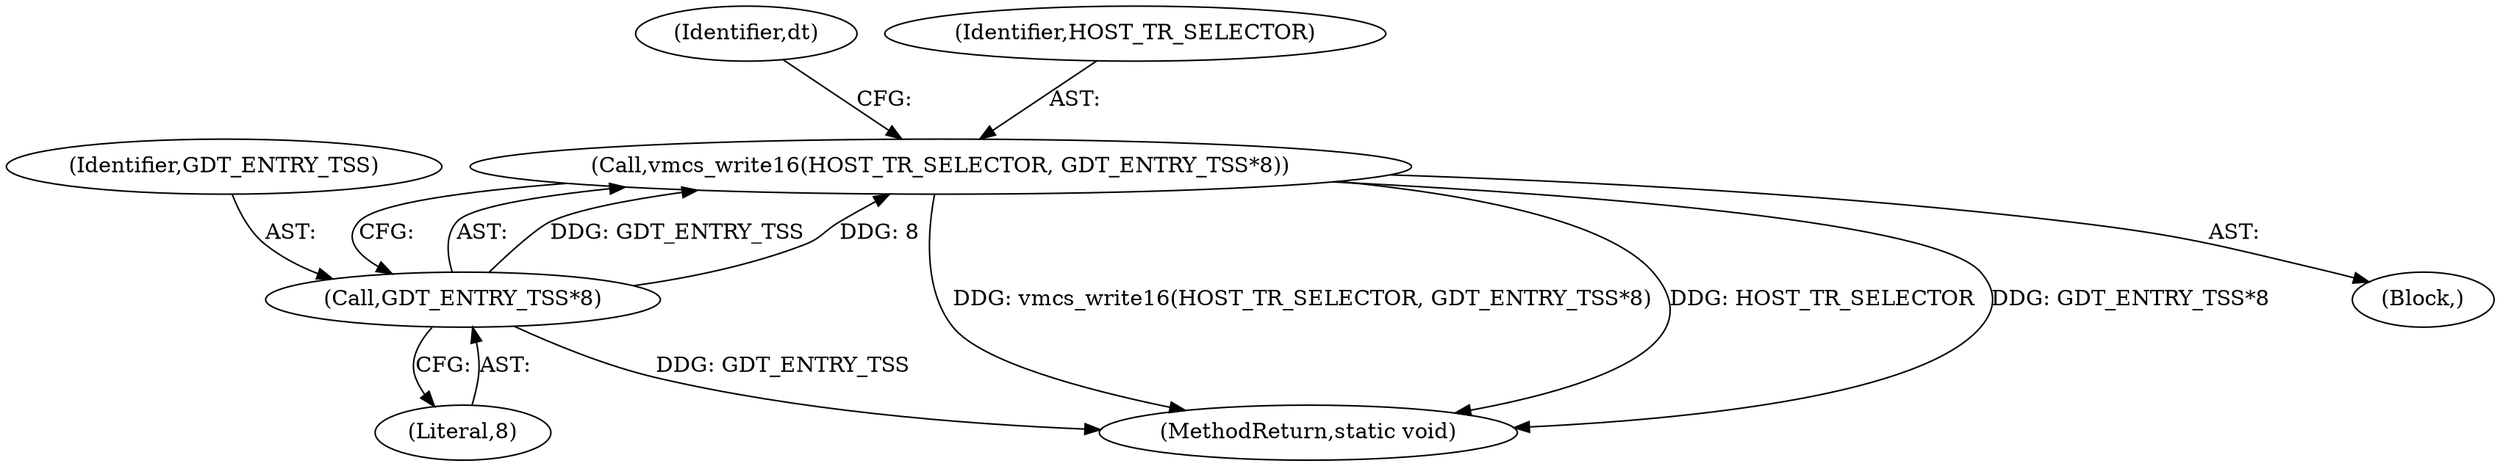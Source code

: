 digraph "0_linux_d974baa398f34393db76be45f7d4d04fbdbb4a0a@API" {
"1000154" [label="(Call,vmcs_write16(HOST_TR_SELECTOR, GDT_ENTRY_TSS*8))"];
"1000156" [label="(Call,GDT_ENTRY_TSS*8)"];
"1000156" [label="(Call,GDT_ENTRY_TSS*8)"];
"1000157" [label="(Identifier,GDT_ENTRY_TSS)"];
"1000161" [label="(Identifier,dt)"];
"1000155" [label="(Identifier,HOST_TR_SELECTOR)"];
"1000158" [label="(Literal,8)"];
"1000115" [label="(Block,)"];
"1000210" [label="(MethodReturn,static void)"];
"1000154" [label="(Call,vmcs_write16(HOST_TR_SELECTOR, GDT_ENTRY_TSS*8))"];
"1000154" -> "1000115"  [label="AST: "];
"1000154" -> "1000156"  [label="CFG: "];
"1000155" -> "1000154"  [label="AST: "];
"1000156" -> "1000154"  [label="AST: "];
"1000161" -> "1000154"  [label="CFG: "];
"1000154" -> "1000210"  [label="DDG: vmcs_write16(HOST_TR_SELECTOR, GDT_ENTRY_TSS*8)"];
"1000154" -> "1000210"  [label="DDG: HOST_TR_SELECTOR"];
"1000154" -> "1000210"  [label="DDG: GDT_ENTRY_TSS*8"];
"1000156" -> "1000154"  [label="DDG: GDT_ENTRY_TSS"];
"1000156" -> "1000154"  [label="DDG: 8"];
"1000156" -> "1000158"  [label="CFG: "];
"1000157" -> "1000156"  [label="AST: "];
"1000158" -> "1000156"  [label="AST: "];
"1000156" -> "1000210"  [label="DDG: GDT_ENTRY_TSS"];
}
